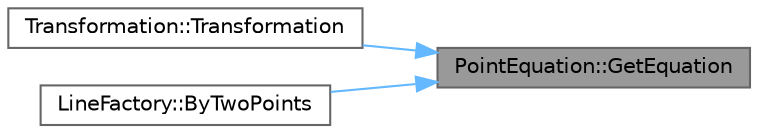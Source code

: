 digraph "PointEquation::GetEquation"
{
 // LATEX_PDF_SIZE
  bgcolor="transparent";
  edge [fontname=Helvetica,fontsize=10,labelfontname=Helvetica,labelfontsize=10];
  node [fontname=Helvetica,fontsize=10,shape=box,height=0.2,width=0.9];
  rankdir="RL";
  Node1 [label="PointEquation::GetEquation",height=0.2,width=0.4,color="gray40", fillcolor="grey60", style="filled", fontcolor="black",tooltip=" "];
  Node1 -> Node2 [dir="back",color="steelblue1",style="solid"];
  Node2 [label="Transformation::Transformation",height=0.2,width=0.4,color="grey40", fillcolor="white", style="filled",URL="$class_transformation.html#a5b23f62e7697c24191cbadede00b875a",tooltip="Construct transformation from movement of 4 points."];
  Node1 -> Node3 [dir="back",color="steelblue1",style="solid"];
  Node3 [label="LineFactory::ByTwoPoints",height=0.2,width=0.4,color="grey40", fillcolor="white", style="filled",URL="$class_line_factory.html#a38962a0480a1a572753177ceab581e76",tooltip="Constructs line through two given points."];
}
